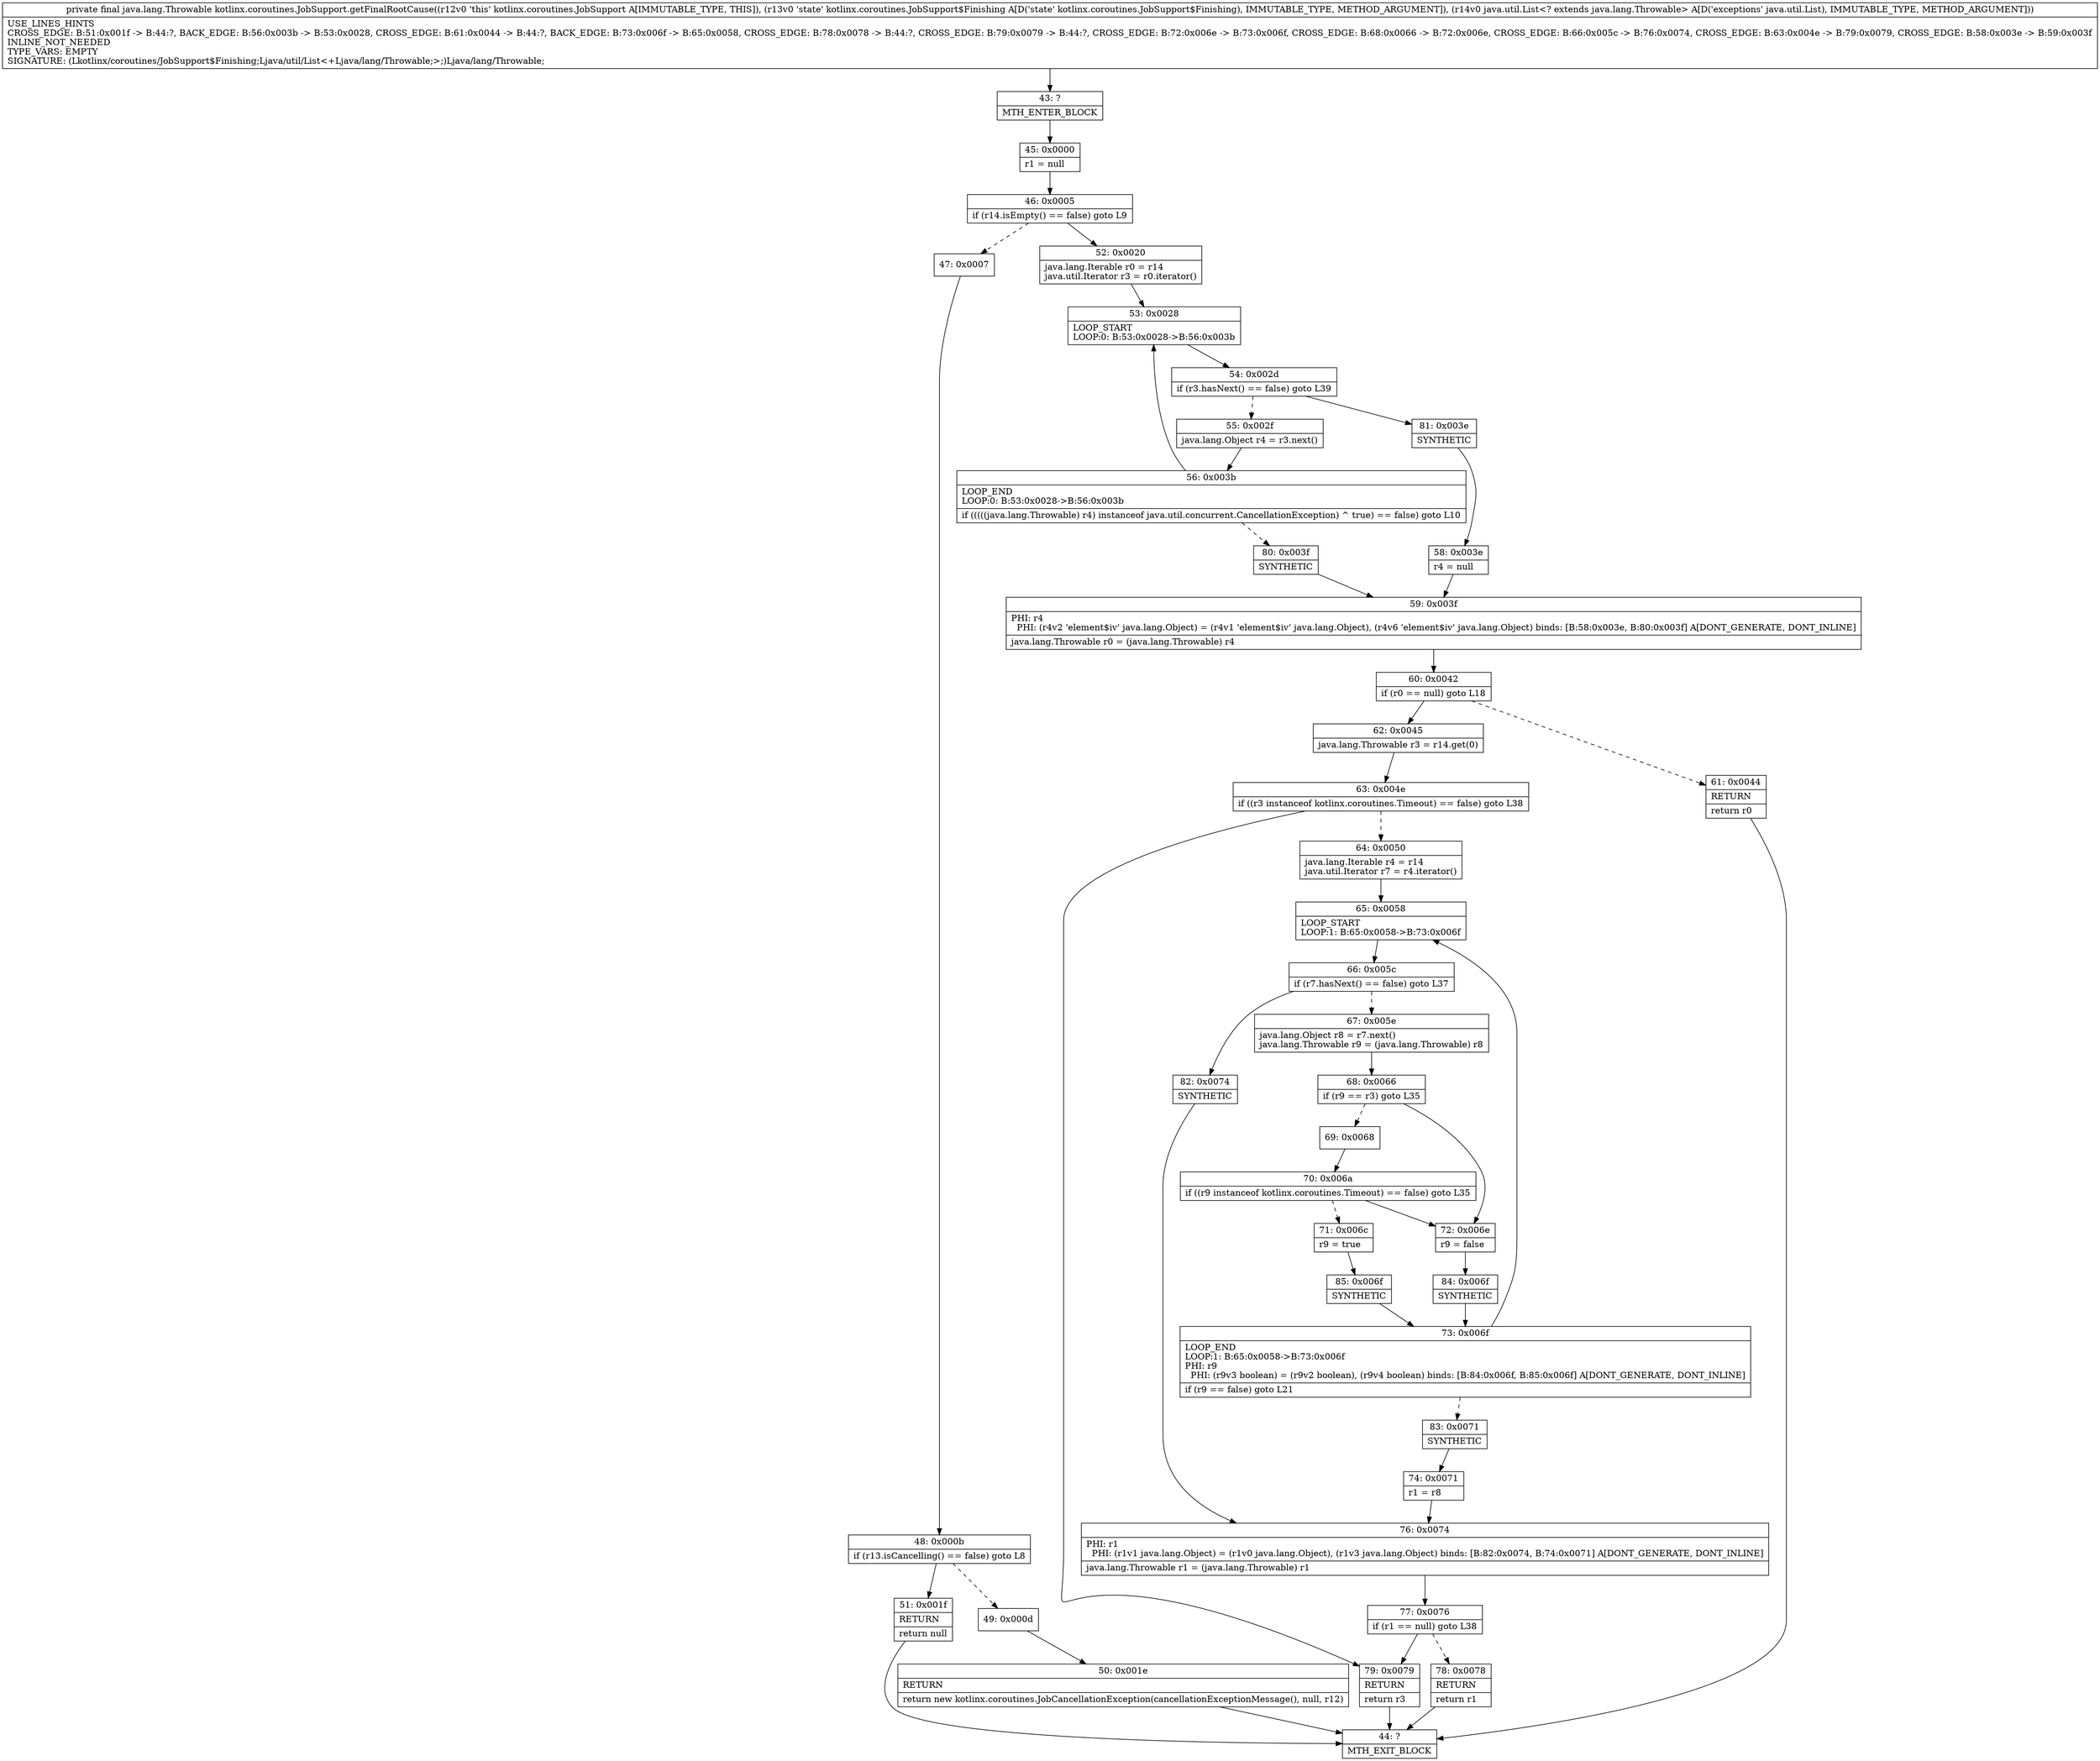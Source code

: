 digraph "CFG forkotlinx.coroutines.JobSupport.getFinalRootCause(Lkotlinx\/coroutines\/JobSupport$Finishing;Ljava\/util\/List;)Ljava\/lang\/Throwable;" {
Node_43 [shape=record,label="{43\:\ ?|MTH_ENTER_BLOCK\l}"];
Node_45 [shape=record,label="{45\:\ 0x0000|r1 = null\l}"];
Node_46 [shape=record,label="{46\:\ 0x0005|if (r14.isEmpty() == false) goto L9\l}"];
Node_47 [shape=record,label="{47\:\ 0x0007}"];
Node_48 [shape=record,label="{48\:\ 0x000b|if (r13.isCancelling() == false) goto L8\l}"];
Node_49 [shape=record,label="{49\:\ 0x000d}"];
Node_50 [shape=record,label="{50\:\ 0x001e|RETURN\l|return new kotlinx.coroutines.JobCancellationException(cancellationExceptionMessage(), null, r12)\l}"];
Node_44 [shape=record,label="{44\:\ ?|MTH_EXIT_BLOCK\l}"];
Node_51 [shape=record,label="{51\:\ 0x001f|RETURN\l|return null\l}"];
Node_52 [shape=record,label="{52\:\ 0x0020|java.lang.Iterable r0 = r14\ljava.util.Iterator r3 = r0.iterator()\l}"];
Node_53 [shape=record,label="{53\:\ 0x0028|LOOP_START\lLOOP:0: B:53:0x0028\-\>B:56:0x003b\l}"];
Node_54 [shape=record,label="{54\:\ 0x002d|if (r3.hasNext() == false) goto L39\l}"];
Node_55 [shape=record,label="{55\:\ 0x002f|java.lang.Object r4 = r3.next()\l}"];
Node_56 [shape=record,label="{56\:\ 0x003b|LOOP_END\lLOOP:0: B:53:0x0028\-\>B:56:0x003b\l|if (((((java.lang.Throwable) r4) instanceof java.util.concurrent.CancellationException) ^ true) == false) goto L10\l}"];
Node_80 [shape=record,label="{80\:\ 0x003f|SYNTHETIC\l}"];
Node_59 [shape=record,label="{59\:\ 0x003f|PHI: r4 \l  PHI: (r4v2 'element$iv' java.lang.Object) = (r4v1 'element$iv' java.lang.Object), (r4v6 'element$iv' java.lang.Object) binds: [B:58:0x003e, B:80:0x003f] A[DONT_GENERATE, DONT_INLINE]\l|java.lang.Throwable r0 = (java.lang.Throwable) r4\l}"];
Node_60 [shape=record,label="{60\:\ 0x0042|if (r0 == null) goto L18\l}"];
Node_61 [shape=record,label="{61\:\ 0x0044|RETURN\l|return r0\l}"];
Node_62 [shape=record,label="{62\:\ 0x0045|java.lang.Throwable r3 = r14.get(0)\l}"];
Node_63 [shape=record,label="{63\:\ 0x004e|if ((r3 instanceof kotlinx.coroutines.Timeout) == false) goto L38\l}"];
Node_64 [shape=record,label="{64\:\ 0x0050|java.lang.Iterable r4 = r14\ljava.util.Iterator r7 = r4.iterator()\l}"];
Node_65 [shape=record,label="{65\:\ 0x0058|LOOP_START\lLOOP:1: B:65:0x0058\-\>B:73:0x006f\l}"];
Node_66 [shape=record,label="{66\:\ 0x005c|if (r7.hasNext() == false) goto L37\l}"];
Node_67 [shape=record,label="{67\:\ 0x005e|java.lang.Object r8 = r7.next()\ljava.lang.Throwable r9 = (java.lang.Throwable) r8\l}"];
Node_68 [shape=record,label="{68\:\ 0x0066|if (r9 == r3) goto L35\l}"];
Node_69 [shape=record,label="{69\:\ 0x0068}"];
Node_70 [shape=record,label="{70\:\ 0x006a|if ((r9 instanceof kotlinx.coroutines.Timeout) == false) goto L35\l}"];
Node_71 [shape=record,label="{71\:\ 0x006c|r9 = true\l}"];
Node_85 [shape=record,label="{85\:\ 0x006f|SYNTHETIC\l}"];
Node_73 [shape=record,label="{73\:\ 0x006f|LOOP_END\lLOOP:1: B:65:0x0058\-\>B:73:0x006f\lPHI: r9 \l  PHI: (r9v3 boolean) = (r9v2 boolean), (r9v4 boolean) binds: [B:84:0x006f, B:85:0x006f] A[DONT_GENERATE, DONT_INLINE]\l|if (r9 == false) goto L21\l}"];
Node_83 [shape=record,label="{83\:\ 0x0071|SYNTHETIC\l}"];
Node_74 [shape=record,label="{74\:\ 0x0071|r1 = r8\l}"];
Node_76 [shape=record,label="{76\:\ 0x0074|PHI: r1 \l  PHI: (r1v1 java.lang.Object) = (r1v0 java.lang.Object), (r1v3 java.lang.Object) binds: [B:82:0x0074, B:74:0x0071] A[DONT_GENERATE, DONT_INLINE]\l|java.lang.Throwable r1 = (java.lang.Throwable) r1\l}"];
Node_77 [shape=record,label="{77\:\ 0x0076|if (r1 == null) goto L38\l}"];
Node_78 [shape=record,label="{78\:\ 0x0078|RETURN\l|return r1\l}"];
Node_72 [shape=record,label="{72\:\ 0x006e|r9 = false\l}"];
Node_84 [shape=record,label="{84\:\ 0x006f|SYNTHETIC\l}"];
Node_82 [shape=record,label="{82\:\ 0x0074|SYNTHETIC\l}"];
Node_79 [shape=record,label="{79\:\ 0x0079|RETURN\l|return r3\l}"];
Node_81 [shape=record,label="{81\:\ 0x003e|SYNTHETIC\l}"];
Node_58 [shape=record,label="{58\:\ 0x003e|r4 = null\l}"];
MethodNode[shape=record,label="{private final java.lang.Throwable kotlinx.coroutines.JobSupport.getFinalRootCause((r12v0 'this' kotlinx.coroutines.JobSupport A[IMMUTABLE_TYPE, THIS]), (r13v0 'state' kotlinx.coroutines.JobSupport$Finishing A[D('state' kotlinx.coroutines.JobSupport$Finishing), IMMUTABLE_TYPE, METHOD_ARGUMENT]), (r14v0 java.util.List\<? extends java.lang.Throwable\> A[D('exceptions' java.util.List), IMMUTABLE_TYPE, METHOD_ARGUMENT]))  | USE_LINES_HINTS\lCROSS_EDGE: B:51:0x001f \-\> B:44:?, BACK_EDGE: B:56:0x003b \-\> B:53:0x0028, CROSS_EDGE: B:61:0x0044 \-\> B:44:?, BACK_EDGE: B:73:0x006f \-\> B:65:0x0058, CROSS_EDGE: B:78:0x0078 \-\> B:44:?, CROSS_EDGE: B:79:0x0079 \-\> B:44:?, CROSS_EDGE: B:72:0x006e \-\> B:73:0x006f, CROSS_EDGE: B:68:0x0066 \-\> B:72:0x006e, CROSS_EDGE: B:66:0x005c \-\> B:76:0x0074, CROSS_EDGE: B:63:0x004e \-\> B:79:0x0079, CROSS_EDGE: B:58:0x003e \-\> B:59:0x003f\lINLINE_NOT_NEEDED\lTYPE_VARS: EMPTY\lSIGNATURE: (Lkotlinx\/coroutines\/JobSupport$Finishing;Ljava\/util\/List\<+Ljava\/lang\/Throwable;\>;)Ljava\/lang\/Throwable;\l}"];
MethodNode -> Node_43;Node_43 -> Node_45;
Node_45 -> Node_46;
Node_46 -> Node_47[style=dashed];
Node_46 -> Node_52;
Node_47 -> Node_48;
Node_48 -> Node_49[style=dashed];
Node_48 -> Node_51;
Node_49 -> Node_50;
Node_50 -> Node_44;
Node_51 -> Node_44;
Node_52 -> Node_53;
Node_53 -> Node_54;
Node_54 -> Node_55[style=dashed];
Node_54 -> Node_81;
Node_55 -> Node_56;
Node_56 -> Node_53;
Node_56 -> Node_80[style=dashed];
Node_80 -> Node_59;
Node_59 -> Node_60;
Node_60 -> Node_61[style=dashed];
Node_60 -> Node_62;
Node_61 -> Node_44;
Node_62 -> Node_63;
Node_63 -> Node_64[style=dashed];
Node_63 -> Node_79;
Node_64 -> Node_65;
Node_65 -> Node_66;
Node_66 -> Node_67[style=dashed];
Node_66 -> Node_82;
Node_67 -> Node_68;
Node_68 -> Node_69[style=dashed];
Node_68 -> Node_72;
Node_69 -> Node_70;
Node_70 -> Node_71[style=dashed];
Node_70 -> Node_72;
Node_71 -> Node_85;
Node_85 -> Node_73;
Node_73 -> Node_65;
Node_73 -> Node_83[style=dashed];
Node_83 -> Node_74;
Node_74 -> Node_76;
Node_76 -> Node_77;
Node_77 -> Node_78[style=dashed];
Node_77 -> Node_79;
Node_78 -> Node_44;
Node_72 -> Node_84;
Node_84 -> Node_73;
Node_82 -> Node_76;
Node_79 -> Node_44;
Node_81 -> Node_58;
Node_58 -> Node_59;
}

